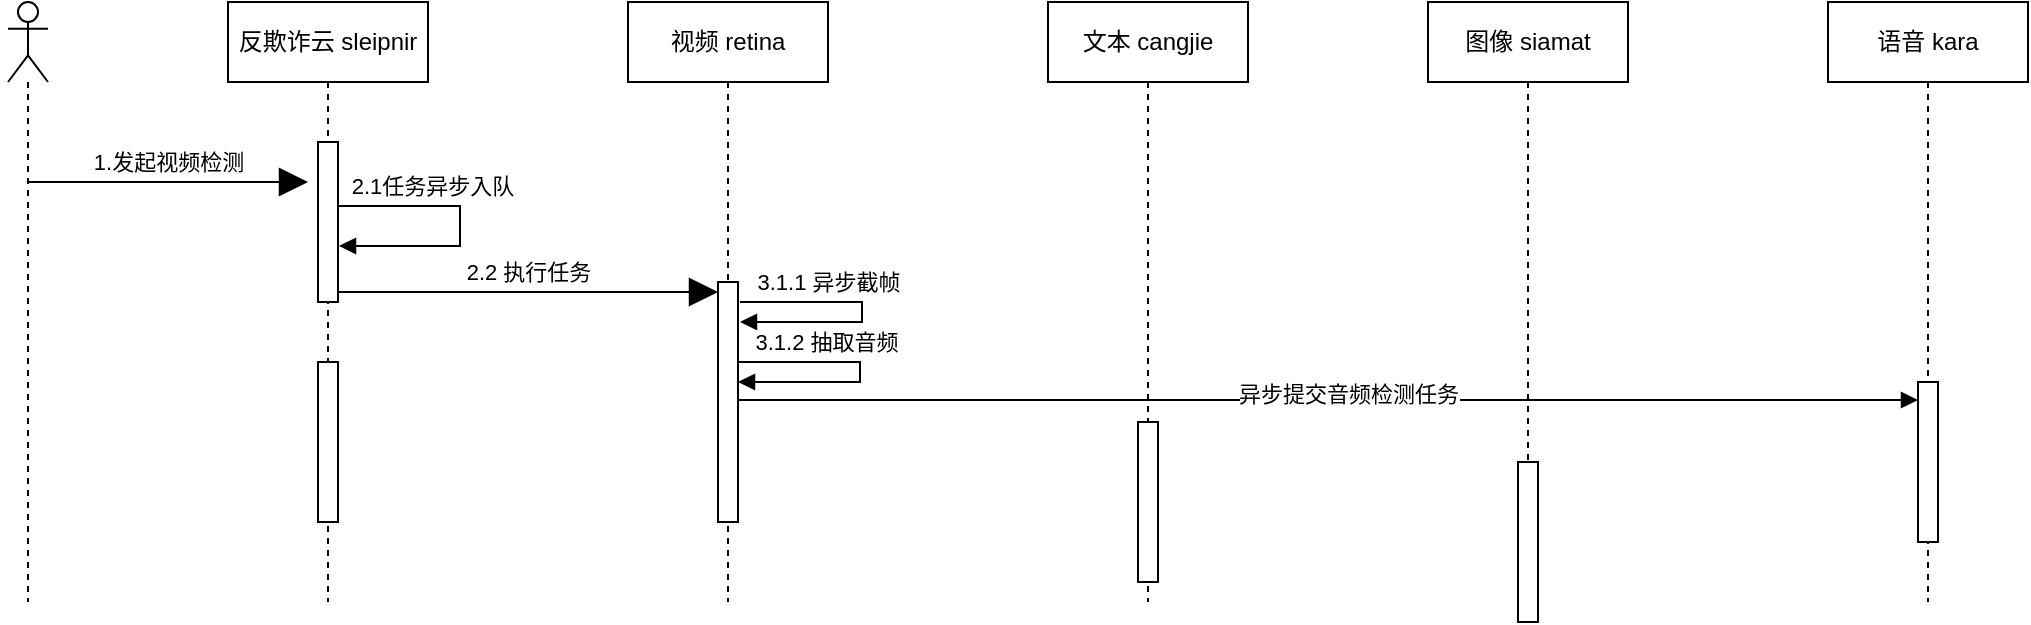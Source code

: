 <mxfile version="13.8.0" type="github">
  <diagram id="5li1jjxqQWl-4evD_uFm" name="Page-1">
    <mxGraphModel dx="1426" dy="914" grid="1" gridSize="10" guides="1" tooltips="1" connect="1" arrows="1" fold="1" page="1" pageScale="1" pageWidth="827" pageHeight="1169" math="0" shadow="0">
      <root>
        <mxCell id="0" />
        <mxCell id="1" parent="0" />
        <mxCell id="yWy5oMXyejvU2Q47bSwC-10" value="" style="edgeStyle=orthogonalEdgeStyle;html=1;align=left;spacingLeft=2;endArrow=block;rounded=0;" edge="1" parent="1">
          <mxGeometry x="-0.142" y="36" relative="1" as="geometry">
            <mxPoint x="446" y="300" as="sourcePoint" />
            <Array as="points">
              <mxPoint x="507" y="300" />
              <mxPoint x="507" y="310" />
            </Array>
            <mxPoint x="446" y="310" as="targetPoint" />
            <mxPoint x="-16" y="-30" as="offset" />
          </mxGeometry>
        </mxCell>
        <mxCell id="yWy5oMXyejvU2Q47bSwC-18" value="&lt;span style=&quot;text-align: left&quot;&gt;3.1.1 异步截帧&lt;/span&gt;" style="edgeLabel;html=1;align=center;verticalAlign=middle;resizable=0;points=[];" vertex="1" connectable="0" parent="yWy5oMXyejvU2Q47bSwC-10">
          <mxGeometry x="-0.582" y="-1" relative="1" as="geometry">
            <mxPoint x="16.5" y="-11" as="offset" />
          </mxGeometry>
        </mxCell>
        <mxCell id="yWy5oMXyejvU2Q47bSwC-11" value="" style="shape=umlLifeline;participant=umlActor;perimeter=lifelinePerimeter;whiteSpace=wrap;html=1;container=1;collapsible=0;recursiveResize=0;verticalAlign=top;spacingTop=36;outlineConnect=0;" vertex="1" parent="1">
          <mxGeometry x="80" y="150" width="20" height="300" as="geometry" />
        </mxCell>
        <mxCell id="yWy5oMXyejvU2Q47bSwC-13" value="反欺诈云 sleipnir" style="shape=umlLifeline;perimeter=lifelinePerimeter;whiteSpace=wrap;html=1;container=1;collapsible=0;recursiveResize=0;outlineConnect=0;" vertex="1" parent="1">
          <mxGeometry x="190" y="150" width="100" height="300" as="geometry" />
        </mxCell>
        <mxCell id="yWy5oMXyejvU2Q47bSwC-2" value="" style="html=1;points=[];perimeter=orthogonalPerimeter;" vertex="1" parent="yWy5oMXyejvU2Q47bSwC-13">
          <mxGeometry x="45" y="70" width="10" height="80" as="geometry" />
        </mxCell>
        <mxCell id="yWy5oMXyejvU2Q47bSwC-27" value="" style="endArrow=block;endFill=1;endSize=12;html=1;" edge="1" parent="yWy5oMXyejvU2Q47bSwC-13">
          <mxGeometry width="160" relative="1" as="geometry">
            <mxPoint x="55" y="145" as="sourcePoint" />
            <mxPoint x="245" y="145" as="targetPoint" />
          </mxGeometry>
        </mxCell>
        <mxCell id="yWy5oMXyejvU2Q47bSwC-28" value="2.2 执行任务" style="edgeLabel;html=1;align=center;verticalAlign=middle;resizable=0;points=[];" vertex="1" connectable="0" parent="yWy5oMXyejvU2Q47bSwC-27">
          <mxGeometry x="-0.147" y="2" relative="1" as="geometry">
            <mxPoint x="14" y="-8" as="offset" />
          </mxGeometry>
        </mxCell>
        <mxCell id="yWy5oMXyejvU2Q47bSwC-31" value="" style="html=1;points=[];perimeter=orthogonalPerimeter;" vertex="1" parent="yWy5oMXyejvU2Q47bSwC-13">
          <mxGeometry x="45" y="180" width="10" height="80" as="geometry" />
        </mxCell>
        <mxCell id="yWy5oMXyejvU2Q47bSwC-14" value="" style="endArrow=block;endFill=1;endSize=12;html=1;" edge="1" parent="1">
          <mxGeometry width="160" relative="1" as="geometry">
            <mxPoint x="90" y="240" as="sourcePoint" />
            <mxPoint x="230" y="240" as="targetPoint" />
          </mxGeometry>
        </mxCell>
        <mxCell id="yWy5oMXyejvU2Q47bSwC-15" value="1.发起视频检测" style="edgeLabel;html=1;align=center;verticalAlign=middle;resizable=0;points=[];" vertex="1" connectable="0" parent="yWy5oMXyejvU2Q47bSwC-14">
          <mxGeometry x="0.143" y="-32" relative="1" as="geometry">
            <mxPoint x="-10" y="-42" as="offset" />
          </mxGeometry>
        </mxCell>
        <mxCell id="yWy5oMXyejvU2Q47bSwC-19" value="视频 retina" style="shape=umlLifeline;perimeter=lifelinePerimeter;whiteSpace=wrap;html=1;container=1;collapsible=0;recursiveResize=0;outlineConnect=0;" vertex="1" parent="1">
          <mxGeometry x="390" y="150" width="100" height="300" as="geometry" />
        </mxCell>
        <mxCell id="yWy5oMXyejvU2Q47bSwC-20" value="" style="html=1;points=[];perimeter=orthogonalPerimeter;" vertex="1" parent="yWy5oMXyejvU2Q47bSwC-19">
          <mxGeometry x="45" y="140" width="10" height="120" as="geometry" />
        </mxCell>
        <mxCell id="yWy5oMXyejvU2Q47bSwC-21" value="文本 cangjie" style="shape=umlLifeline;perimeter=lifelinePerimeter;whiteSpace=wrap;html=1;container=1;collapsible=0;recursiveResize=0;outlineConnect=0;" vertex="1" parent="1">
          <mxGeometry x="600" y="150" width="100" height="300" as="geometry" />
        </mxCell>
        <mxCell id="yWy5oMXyejvU2Q47bSwC-22" value="" style="html=1;points=[];perimeter=orthogonalPerimeter;" vertex="1" parent="yWy5oMXyejvU2Q47bSwC-21">
          <mxGeometry x="45" y="210" width="10" height="80" as="geometry" />
        </mxCell>
        <mxCell id="yWy5oMXyejvU2Q47bSwC-23" value="图像 siamat" style="shape=umlLifeline;perimeter=lifelinePerimeter;whiteSpace=wrap;html=1;container=1;collapsible=0;recursiveResize=0;outlineConnect=0;" vertex="1" parent="1">
          <mxGeometry x="790" y="150" width="100" height="300" as="geometry" />
        </mxCell>
        <mxCell id="yWy5oMXyejvU2Q47bSwC-24" value="" style="html=1;points=[];perimeter=orthogonalPerimeter;" vertex="1" parent="yWy5oMXyejvU2Q47bSwC-23">
          <mxGeometry x="45" y="230" width="10" height="80" as="geometry" />
        </mxCell>
        <mxCell id="yWy5oMXyejvU2Q47bSwC-25" value="语音 kara" style="shape=umlLifeline;perimeter=lifelinePerimeter;whiteSpace=wrap;html=1;container=1;collapsible=0;recursiveResize=0;outlineConnect=0;" vertex="1" parent="1">
          <mxGeometry x="990" y="150" width="100" height="300" as="geometry" />
        </mxCell>
        <mxCell id="yWy5oMXyejvU2Q47bSwC-26" value="" style="html=1;points=[];perimeter=orthogonalPerimeter;" vertex="1" parent="yWy5oMXyejvU2Q47bSwC-25">
          <mxGeometry x="45" y="190" width="10" height="80" as="geometry" />
        </mxCell>
        <mxCell id="yWy5oMXyejvU2Q47bSwC-29" value="" style="edgeStyle=orthogonalEdgeStyle;html=1;align=left;spacingLeft=2;endArrow=block;rounded=0;" edge="1" parent="1">
          <mxGeometry x="-0.142" y="36" relative="1" as="geometry">
            <mxPoint x="245.5" y="252" as="sourcePoint" />
            <Array as="points">
              <mxPoint x="306" y="252" />
              <mxPoint x="306" y="272" />
            </Array>
            <mxPoint x="245.5" y="272" as="targetPoint" />
            <mxPoint x="-16" y="-30" as="offset" />
          </mxGeometry>
        </mxCell>
        <mxCell id="yWy5oMXyejvU2Q47bSwC-30" value="&lt;span style=&quot;text-align: left&quot;&gt;2.1任务异步入队&lt;/span&gt;" style="edgeLabel;html=1;align=center;verticalAlign=middle;resizable=0;points=[];" vertex="1" connectable="0" parent="yWy5oMXyejvU2Q47bSwC-29">
          <mxGeometry x="-0.582" y="-1" relative="1" as="geometry">
            <mxPoint x="16.5" y="-11" as="offset" />
          </mxGeometry>
        </mxCell>
        <mxCell id="yWy5oMXyejvU2Q47bSwC-34" value="" style="edgeStyle=orthogonalEdgeStyle;html=1;align=left;spacingLeft=2;endArrow=block;rounded=0;" edge="1" parent="1">
          <mxGeometry x="-0.142" y="36" relative="1" as="geometry">
            <mxPoint x="445" y="330" as="sourcePoint" />
            <Array as="points">
              <mxPoint x="506" y="330" />
              <mxPoint x="506" y="340" />
            </Array>
            <mxPoint x="445" y="340" as="targetPoint" />
            <mxPoint x="-16" y="-30" as="offset" />
          </mxGeometry>
        </mxCell>
        <mxCell id="yWy5oMXyejvU2Q47bSwC-35" value="&lt;span style=&quot;text-align: left&quot;&gt;3.1.2 抽取音频&lt;/span&gt;" style="edgeLabel;html=1;align=center;verticalAlign=middle;resizable=0;points=[];" vertex="1" connectable="0" parent="yWy5oMXyejvU2Q47bSwC-34">
          <mxGeometry x="-0.582" y="-1" relative="1" as="geometry">
            <mxPoint x="16.5" y="-11" as="offset" />
          </mxGeometry>
        </mxCell>
        <mxCell id="yWy5oMXyejvU2Q47bSwC-36" style="edgeStyle=elbowEdgeStyle;rounded=0;orthogonalLoop=1;jettySize=auto;elbow=vertical;html=1;endArrow=block;endFill=1;entryX=0;entryY=0.113;entryDx=0;entryDy=0;entryPerimeter=0;" edge="1" parent="1" source="yWy5oMXyejvU2Q47bSwC-20" target="yWy5oMXyejvU2Q47bSwC-26">
          <mxGeometry relative="1" as="geometry">
            <mxPoint x="1030" y="350" as="targetPoint" />
          </mxGeometry>
        </mxCell>
        <mxCell id="yWy5oMXyejvU2Q47bSwC-37" value="异步提交音频检测任务" style="edgeLabel;html=1;align=center;verticalAlign=middle;resizable=0;points=[];" vertex="1" connectable="0" parent="yWy5oMXyejvU2Q47bSwC-36">
          <mxGeometry x="0.034" y="3" relative="1" as="geometry">
            <mxPoint as="offset" />
          </mxGeometry>
        </mxCell>
      </root>
    </mxGraphModel>
  </diagram>
</mxfile>
